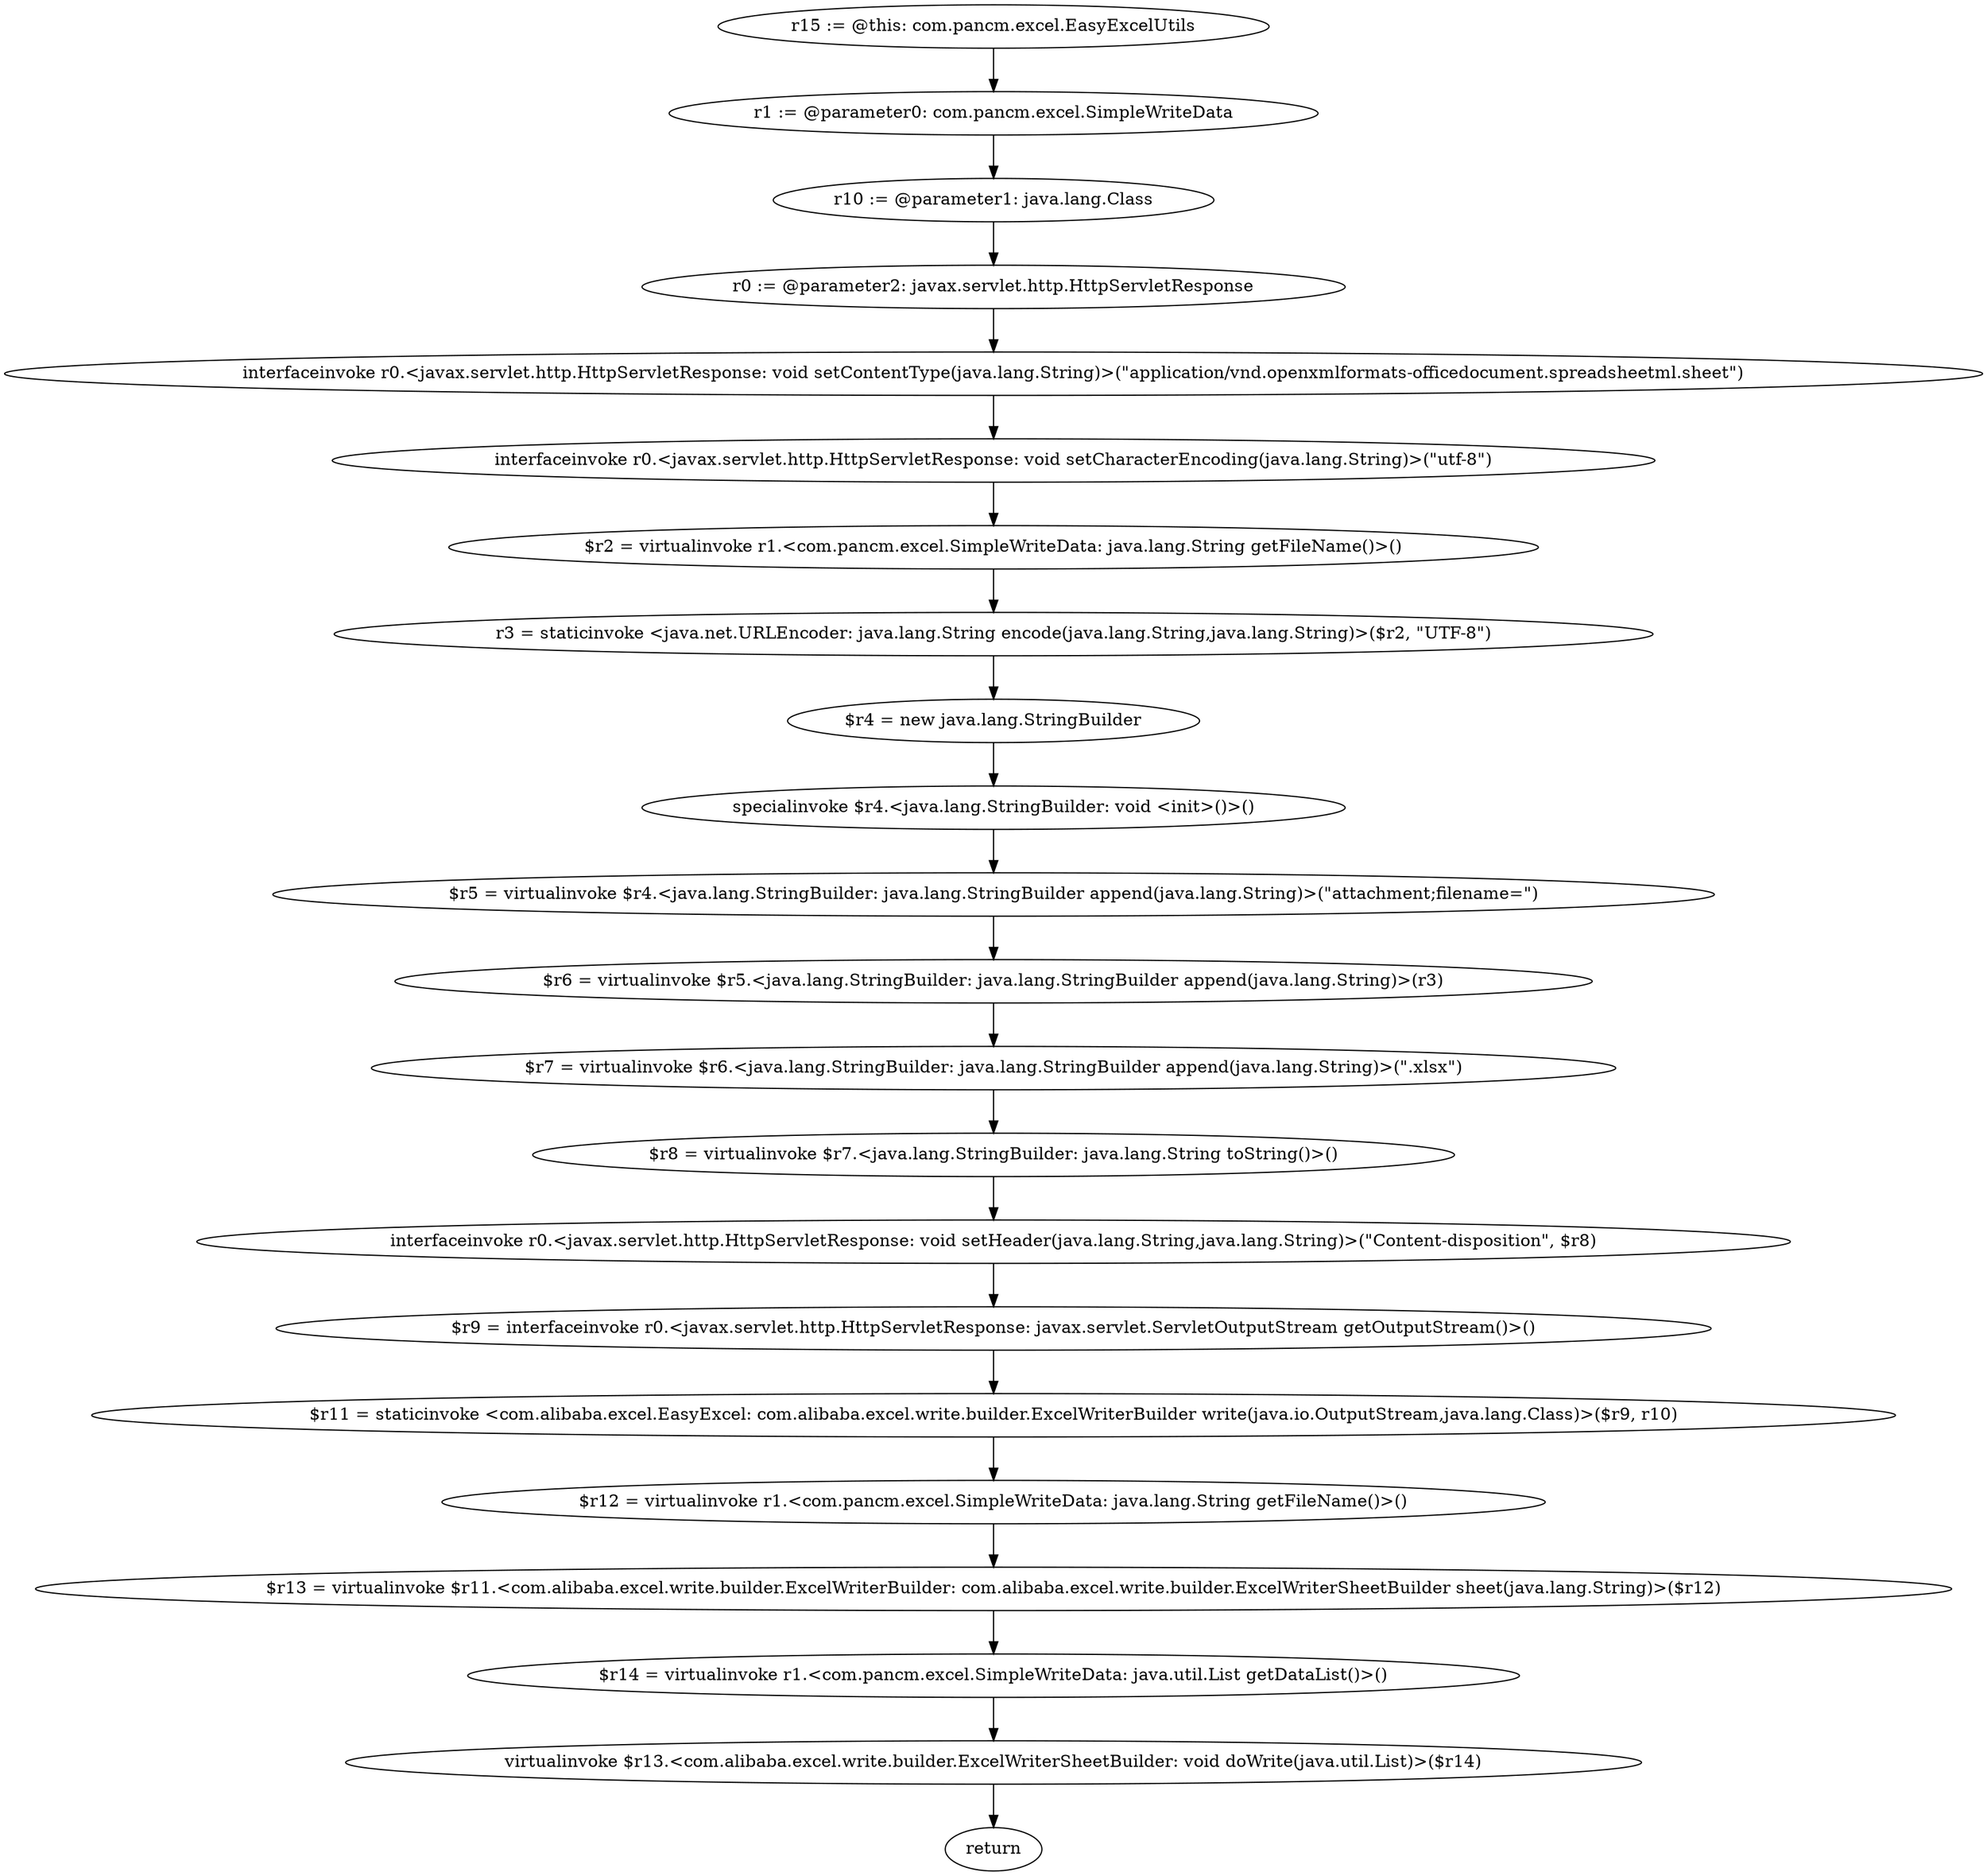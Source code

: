digraph "unitGraph" {
    "r15 := @this: com.pancm.excel.EasyExcelUtils"
    "r1 := @parameter0: com.pancm.excel.SimpleWriteData"
    "r10 := @parameter1: java.lang.Class"
    "r0 := @parameter2: javax.servlet.http.HttpServletResponse"
    "interfaceinvoke r0.<javax.servlet.http.HttpServletResponse: void setContentType(java.lang.String)>(\"application/vnd.openxmlformats-officedocument.spreadsheetml.sheet\")"
    "interfaceinvoke r0.<javax.servlet.http.HttpServletResponse: void setCharacterEncoding(java.lang.String)>(\"utf-8\")"
    "$r2 = virtualinvoke r1.<com.pancm.excel.SimpleWriteData: java.lang.String getFileName()>()"
    "r3 = staticinvoke <java.net.URLEncoder: java.lang.String encode(java.lang.String,java.lang.String)>($r2, \"UTF-8\")"
    "$r4 = new java.lang.StringBuilder"
    "specialinvoke $r4.<java.lang.StringBuilder: void <init>()>()"
    "$r5 = virtualinvoke $r4.<java.lang.StringBuilder: java.lang.StringBuilder append(java.lang.String)>(\"attachment;filename=\")"
    "$r6 = virtualinvoke $r5.<java.lang.StringBuilder: java.lang.StringBuilder append(java.lang.String)>(r3)"
    "$r7 = virtualinvoke $r6.<java.lang.StringBuilder: java.lang.StringBuilder append(java.lang.String)>(\".xlsx\")"
    "$r8 = virtualinvoke $r7.<java.lang.StringBuilder: java.lang.String toString()>()"
    "interfaceinvoke r0.<javax.servlet.http.HttpServletResponse: void setHeader(java.lang.String,java.lang.String)>(\"Content-disposition\", $r8)"
    "$r9 = interfaceinvoke r0.<javax.servlet.http.HttpServletResponse: javax.servlet.ServletOutputStream getOutputStream()>()"
    "$r11 = staticinvoke <com.alibaba.excel.EasyExcel: com.alibaba.excel.write.builder.ExcelWriterBuilder write(java.io.OutputStream,java.lang.Class)>($r9, r10)"
    "$r12 = virtualinvoke r1.<com.pancm.excel.SimpleWriteData: java.lang.String getFileName()>()"
    "$r13 = virtualinvoke $r11.<com.alibaba.excel.write.builder.ExcelWriterBuilder: com.alibaba.excel.write.builder.ExcelWriterSheetBuilder sheet(java.lang.String)>($r12)"
    "$r14 = virtualinvoke r1.<com.pancm.excel.SimpleWriteData: java.util.List getDataList()>()"
    "virtualinvoke $r13.<com.alibaba.excel.write.builder.ExcelWriterSheetBuilder: void doWrite(java.util.List)>($r14)"
    "return"
    "r15 := @this: com.pancm.excel.EasyExcelUtils"->"r1 := @parameter0: com.pancm.excel.SimpleWriteData";
    "r1 := @parameter0: com.pancm.excel.SimpleWriteData"->"r10 := @parameter1: java.lang.Class";
    "r10 := @parameter1: java.lang.Class"->"r0 := @parameter2: javax.servlet.http.HttpServletResponse";
    "r0 := @parameter2: javax.servlet.http.HttpServletResponse"->"interfaceinvoke r0.<javax.servlet.http.HttpServletResponse: void setContentType(java.lang.String)>(\"application/vnd.openxmlformats-officedocument.spreadsheetml.sheet\")";
    "interfaceinvoke r0.<javax.servlet.http.HttpServletResponse: void setContentType(java.lang.String)>(\"application/vnd.openxmlformats-officedocument.spreadsheetml.sheet\")"->"interfaceinvoke r0.<javax.servlet.http.HttpServletResponse: void setCharacterEncoding(java.lang.String)>(\"utf-8\")";
    "interfaceinvoke r0.<javax.servlet.http.HttpServletResponse: void setCharacterEncoding(java.lang.String)>(\"utf-8\")"->"$r2 = virtualinvoke r1.<com.pancm.excel.SimpleWriteData: java.lang.String getFileName()>()";
    "$r2 = virtualinvoke r1.<com.pancm.excel.SimpleWriteData: java.lang.String getFileName()>()"->"r3 = staticinvoke <java.net.URLEncoder: java.lang.String encode(java.lang.String,java.lang.String)>($r2, \"UTF-8\")";
    "r3 = staticinvoke <java.net.URLEncoder: java.lang.String encode(java.lang.String,java.lang.String)>($r2, \"UTF-8\")"->"$r4 = new java.lang.StringBuilder";
    "$r4 = new java.lang.StringBuilder"->"specialinvoke $r4.<java.lang.StringBuilder: void <init>()>()";
    "specialinvoke $r4.<java.lang.StringBuilder: void <init>()>()"->"$r5 = virtualinvoke $r4.<java.lang.StringBuilder: java.lang.StringBuilder append(java.lang.String)>(\"attachment;filename=\")";
    "$r5 = virtualinvoke $r4.<java.lang.StringBuilder: java.lang.StringBuilder append(java.lang.String)>(\"attachment;filename=\")"->"$r6 = virtualinvoke $r5.<java.lang.StringBuilder: java.lang.StringBuilder append(java.lang.String)>(r3)";
    "$r6 = virtualinvoke $r5.<java.lang.StringBuilder: java.lang.StringBuilder append(java.lang.String)>(r3)"->"$r7 = virtualinvoke $r6.<java.lang.StringBuilder: java.lang.StringBuilder append(java.lang.String)>(\".xlsx\")";
    "$r7 = virtualinvoke $r6.<java.lang.StringBuilder: java.lang.StringBuilder append(java.lang.String)>(\".xlsx\")"->"$r8 = virtualinvoke $r7.<java.lang.StringBuilder: java.lang.String toString()>()";
    "$r8 = virtualinvoke $r7.<java.lang.StringBuilder: java.lang.String toString()>()"->"interfaceinvoke r0.<javax.servlet.http.HttpServletResponse: void setHeader(java.lang.String,java.lang.String)>(\"Content-disposition\", $r8)";
    "interfaceinvoke r0.<javax.servlet.http.HttpServletResponse: void setHeader(java.lang.String,java.lang.String)>(\"Content-disposition\", $r8)"->"$r9 = interfaceinvoke r0.<javax.servlet.http.HttpServletResponse: javax.servlet.ServletOutputStream getOutputStream()>()";
    "$r9 = interfaceinvoke r0.<javax.servlet.http.HttpServletResponse: javax.servlet.ServletOutputStream getOutputStream()>()"->"$r11 = staticinvoke <com.alibaba.excel.EasyExcel: com.alibaba.excel.write.builder.ExcelWriterBuilder write(java.io.OutputStream,java.lang.Class)>($r9, r10)";
    "$r11 = staticinvoke <com.alibaba.excel.EasyExcel: com.alibaba.excel.write.builder.ExcelWriterBuilder write(java.io.OutputStream,java.lang.Class)>($r9, r10)"->"$r12 = virtualinvoke r1.<com.pancm.excel.SimpleWriteData: java.lang.String getFileName()>()";
    "$r12 = virtualinvoke r1.<com.pancm.excel.SimpleWriteData: java.lang.String getFileName()>()"->"$r13 = virtualinvoke $r11.<com.alibaba.excel.write.builder.ExcelWriterBuilder: com.alibaba.excel.write.builder.ExcelWriterSheetBuilder sheet(java.lang.String)>($r12)";
    "$r13 = virtualinvoke $r11.<com.alibaba.excel.write.builder.ExcelWriterBuilder: com.alibaba.excel.write.builder.ExcelWriterSheetBuilder sheet(java.lang.String)>($r12)"->"$r14 = virtualinvoke r1.<com.pancm.excel.SimpleWriteData: java.util.List getDataList()>()";
    "$r14 = virtualinvoke r1.<com.pancm.excel.SimpleWriteData: java.util.List getDataList()>()"->"virtualinvoke $r13.<com.alibaba.excel.write.builder.ExcelWriterSheetBuilder: void doWrite(java.util.List)>($r14)";
    "virtualinvoke $r13.<com.alibaba.excel.write.builder.ExcelWriterSheetBuilder: void doWrite(java.util.List)>($r14)"->"return";
}
